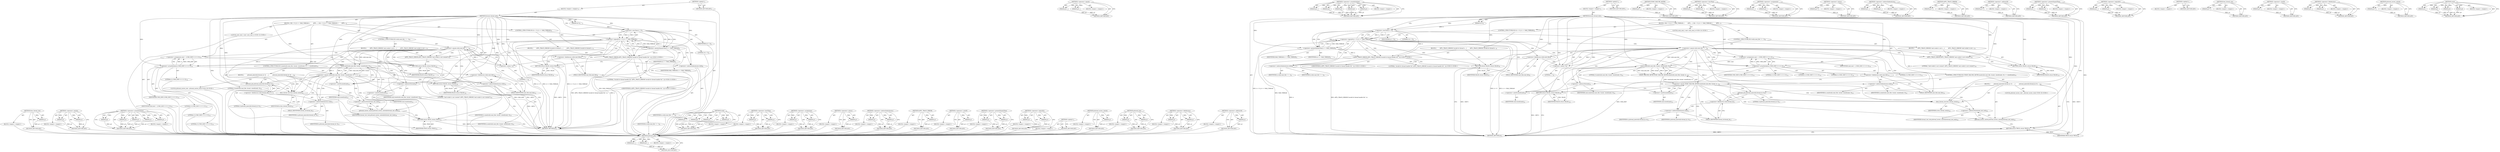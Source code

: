 digraph "send" {
vulnerable_177 [label=<(METHOD,free_thread_slot)>];
vulnerable_178 [label=<(PARAM,p1)>];
vulnerable_179 [label=<(BLOCK,&lt;empty&gt;,&lt;empty&gt;)>];
vulnerable_180 [label=<(METHOD_RETURN,ANY)>];
vulnerable_125 [label=<(METHOD,&lt;operator&gt;.equals)>];
vulnerable_126 [label=<(PARAM,p1)>];
vulnerable_127 [label=<(PARAM,p2)>];
vulnerable_128 [label=<(BLOCK,&lt;empty&gt;,&lt;empty&gt;)>];
vulnerable_129 [label=<(METHOD_RETURN,ANY)>];
vulnerable_149 [label=<(METHOD,&lt;operator&gt;.arrayInitializer)>];
vulnerable_150 [label=<(PARAM,p1)>];
vulnerable_151 [label=<(PARAM,p2)>];
vulnerable_152 [label=<(PARAM,p3)>];
vulnerable_153 [label=<(PARAM,p4)>];
vulnerable_154 [label=<(PARAM,p5)>];
vulnerable_155 [label=<(BLOCK,&lt;empty&gt;,&lt;empty&gt;)>];
vulnerable_156 [label=<(METHOD_RETURN,ANY)>];
vulnerable_6 [label=<(METHOD,&lt;global&gt;)<SUB>1</SUB>>];
vulnerable_7 [label=<(BLOCK,&lt;empty&gt;,&lt;empty&gt;)<SUB>1</SUB>>];
vulnerable_8 [label=<(METHOD,btsock_thread_exit)<SUB>1</SUB>>];
vulnerable_9 [label=<(PARAM,int h)<SUB>1</SUB>>];
vulnerable_10 [label=<(BLOCK,{
 if(h &lt; 0 || h &gt;= MAX_THREAD)
 {
        APPL...,{
 if(h &lt; 0 || h &gt;= MAX_THREAD)
 {
        APPL...)<SUB>2</SUB>>];
vulnerable_11 [label=<(CONTROL_STRUCTURE,IF,if (h &lt; 0 || h &gt;= MAX_THREAD))<SUB>3</SUB>>];
vulnerable_12 [label=<(&lt;operator&gt;.logicalOr,h &lt; 0 || h &gt;= MAX_THREAD)<SUB>3</SUB>>];
vulnerable_13 [label=<(&lt;operator&gt;.lessThan,h &lt; 0)<SUB>3</SUB>>];
vulnerable_14 [label=<(IDENTIFIER,h,h &lt; 0)<SUB>3</SUB>>];
vulnerable_15 [label=<(LITERAL,0,h &lt; 0)<SUB>3</SUB>>];
vulnerable_16 [label=<(&lt;operator&gt;.greaterEqualsThan,h &gt;= MAX_THREAD)<SUB>3</SUB>>];
vulnerable_17 [label=<(IDENTIFIER,h,h &gt;= MAX_THREAD)<SUB>3</SUB>>];
vulnerable_18 [label=<(IDENTIFIER,MAX_THREAD,h &gt;= MAX_THREAD)<SUB>3</SUB>>];
vulnerable_19 [label=<(BLOCK,{
        APPL_TRACE_ERROR(&quot;invalid bt thread h...,{
        APPL_TRACE_ERROR(&quot;invalid bt thread h...)<SUB>4</SUB>>];
vulnerable_20 [label="<(APPL_TRACE_ERROR,APPL_TRACE_ERROR(&quot;invalid bt thread handle:%d&quot;, h))<SUB>5</SUB>>"];
vulnerable_21 [label="<(LITERAL,&quot;invalid bt thread handle:%d&quot;,APPL_TRACE_ERROR(&quot;invalid bt thread handle:%d&quot;, h))<SUB>5</SUB>>"];
vulnerable_22 [label="<(IDENTIFIER,h,APPL_TRACE_ERROR(&quot;invalid bt thread handle:%d&quot;, h))<SUB>5</SUB>>"];
vulnerable_23 [label=<(RETURN,return FALSE;,return FALSE;)<SUB>6</SUB>>];
vulnerable_24 [label=<(IDENTIFIER,FALSE,return FALSE;)<SUB>6</SUB>>];
vulnerable_25 [label=<(CONTROL_STRUCTURE,IF,if (ts[h].cmd_fdw == -1))<SUB>8</SUB>>];
vulnerable_26 [label=<(&lt;operator&gt;.equals,ts[h].cmd_fdw == -1)<SUB>8</SUB>>];
vulnerable_27 [label=<(&lt;operator&gt;.fieldAccess,ts[h].cmd_fdw)<SUB>8</SUB>>];
vulnerable_28 [label=<(&lt;operator&gt;.indirectIndexAccess,ts[h])<SUB>8</SUB>>];
vulnerable_29 [label=<(IDENTIFIER,ts,ts[h].cmd_fdw == -1)<SUB>8</SUB>>];
vulnerable_30 [label=<(IDENTIFIER,h,ts[h].cmd_fdw == -1)<SUB>8</SUB>>];
vulnerable_31 [label=<(FIELD_IDENTIFIER,cmd_fdw,cmd_fdw)<SUB>8</SUB>>];
vulnerable_32 [label=<(&lt;operator&gt;.minus,-1)<SUB>8</SUB>>];
vulnerable_33 [label=<(LITERAL,1,-1)<SUB>8</SUB>>];
vulnerable_34 [label=<(BLOCK,{
        APPL_TRACE_ERROR(&quot;cmd socket is not c...,{
        APPL_TRACE_ERROR(&quot;cmd socket is not c...)<SUB>9</SUB>>];
vulnerable_35 [label=<(APPL_TRACE_ERROR,APPL_TRACE_ERROR(&quot;cmd socket is not created&quot;))<SUB>10</SUB>>];
vulnerable_36 [label=<(LITERAL,&quot;cmd socket is not created&quot;,APPL_TRACE_ERROR(&quot;cmd socket is not created&quot;))<SUB>10</SUB>>];
vulnerable_37 [label=<(RETURN,return FALSE;,return FALSE;)<SUB>12</SUB>>];
vulnerable_38 [label=<(IDENTIFIER,FALSE,return FALSE;)<SUB>12</SUB>>];
vulnerable_39 [label="<(LOCAL,sock_cmd_t cmd: sock_cmd_t)<SUB>14</SUB>>"];
vulnerable_40 [label=<(&lt;operator&gt;.assignment,cmd = {CMD_EXIT, 0, 0, 0, 0})<SUB>14</SUB>>];
vulnerable_41 [label=<(IDENTIFIER,cmd,cmd = {CMD_EXIT, 0, 0, 0, 0})<SUB>14</SUB>>];
vulnerable_42 [label=<(&lt;operator&gt;.arrayInitializer,{CMD_EXIT, 0, 0, 0, 0})<SUB>14</SUB>>];
vulnerable_43 [label=<(IDENTIFIER,CMD_EXIT,{CMD_EXIT, 0, 0, 0, 0})<SUB>14</SUB>>];
vulnerable_44 [label=<(LITERAL,0,{CMD_EXIT, 0, 0, 0, 0})<SUB>14</SUB>>];
vulnerable_45 [label=<(LITERAL,0,{CMD_EXIT, 0, 0, 0, 0})<SUB>14</SUB>>];
vulnerable_46 [label=<(LITERAL,0,{CMD_EXIT, 0, 0, 0, 0})<SUB>14</SUB>>];
vulnerable_47 [label=<(LITERAL,0,{CMD_EXIT, 0, 0, 0, 0})<SUB>14</SUB>>];
vulnerable_48 [label=<(CONTROL_STRUCTURE,IF,if (send(ts[h].cmd_fdw, &amp;cmd, sizeof(cmd), 0) == sizeof(cmd)))<SUB>15</SUB>>];
vulnerable_49 [label=<(&lt;operator&gt;.equals,send(ts[h].cmd_fdw, &amp;cmd, sizeof(cmd), 0) == si...)<SUB>15</SUB>>];
vulnerable_50 [label=<(send,send(ts[h].cmd_fdw, &amp;cmd, sizeof(cmd), 0))<SUB>15</SUB>>];
vulnerable_51 [label=<(&lt;operator&gt;.fieldAccess,ts[h].cmd_fdw)<SUB>15</SUB>>];
vulnerable_52 [label=<(&lt;operator&gt;.indirectIndexAccess,ts[h])<SUB>15</SUB>>];
vulnerable_53 [label=<(IDENTIFIER,ts,send(ts[h].cmd_fdw, &amp;cmd, sizeof(cmd), 0))<SUB>15</SUB>>];
vulnerable_54 [label=<(IDENTIFIER,h,send(ts[h].cmd_fdw, &amp;cmd, sizeof(cmd), 0))<SUB>15</SUB>>];
vulnerable_55 [label=<(FIELD_IDENTIFIER,cmd_fdw,cmd_fdw)<SUB>15</SUB>>];
vulnerable_56 [label=<(&lt;operator&gt;.addressOf,&amp;cmd)<SUB>15</SUB>>];
vulnerable_57 [label=<(IDENTIFIER,cmd,send(ts[h].cmd_fdw, &amp;cmd, sizeof(cmd), 0))<SUB>15</SUB>>];
vulnerable_58 [label=<(&lt;operator&gt;.sizeOf,sizeof(cmd))<SUB>15</SUB>>];
vulnerable_59 [label=<(IDENTIFIER,cmd,sizeof(cmd))<SUB>15</SUB>>];
vulnerable_60 [label=<(LITERAL,0,send(ts[h].cmd_fdw, &amp;cmd, sizeof(cmd), 0))<SUB>15</SUB>>];
vulnerable_61 [label=<(&lt;operator&gt;.sizeOf,sizeof(cmd))<SUB>15</SUB>>];
vulnerable_62 [label=<(IDENTIFIER,cmd,sizeof(cmd))<SUB>15</SUB>>];
vulnerable_63 [label=<(BLOCK,{
         pthread_join(ts[h].thread_id, 0);
  ...,{
         pthread_join(ts[h].thread_id, 0);
  ...)<SUB>16</SUB>>];
vulnerable_64 [label=<(pthread_join,pthread_join(ts[h].thread_id, 0))<SUB>17</SUB>>];
vulnerable_65 [label=<(&lt;operator&gt;.fieldAccess,ts[h].thread_id)<SUB>17</SUB>>];
vulnerable_66 [label=<(&lt;operator&gt;.indirectIndexAccess,ts[h])<SUB>17</SUB>>];
vulnerable_67 [label=<(IDENTIFIER,ts,pthread_join(ts[h].thread_id, 0))<SUB>17</SUB>>];
vulnerable_68 [label=<(IDENTIFIER,h,pthread_join(ts[h].thread_id, 0))<SUB>17</SUB>>];
vulnerable_69 [label=<(FIELD_IDENTIFIER,thread_id,thread_id)<SUB>17</SUB>>];
vulnerable_70 [label=<(LITERAL,0,pthread_join(ts[h].thread_id, 0))<SUB>17</SUB>>];
vulnerable_71 [label="<(LOCAL,pthread_mutex_lock : pthread_mutex_lock)<SUB>18</SUB>>"];
vulnerable_72 [label=<(free_thread_slot,free_thread_slot(h))<SUB>19</SUB>>];
vulnerable_73 [label=<(IDENTIFIER,h,free_thread_slot(h))<SUB>19</SUB>>];
vulnerable_74 [label=<(pthread_mutex_unlock,pthread_mutex_unlock(&amp;thread_slot_lock))<SUB>20</SUB>>];
vulnerable_75 [label=<(&lt;operator&gt;.addressOf,&amp;thread_slot_lock)<SUB>20</SUB>>];
vulnerable_76 [label=<(IDENTIFIER,thread_slot_lock,pthread_mutex_unlock(&amp;thread_slot_lock))<SUB>20</SUB>>];
vulnerable_77 [label=<(RETURN,return TRUE;,return TRUE;)<SUB>21</SUB>>];
vulnerable_78 [label=<(IDENTIFIER,TRUE,return TRUE;)<SUB>21</SUB>>];
vulnerable_79 [label=<(RETURN,return FALSE;,return FALSE;)<SUB>23</SUB>>];
vulnerable_80 [label=<(IDENTIFIER,FALSE,return FALSE;)<SUB>23</SUB>>];
vulnerable_81 [label=<(METHOD_RETURN,int)<SUB>1</SUB>>];
vulnerable_83 [label=<(METHOD_RETURN,ANY)<SUB>1</SUB>>];
vulnerable_157 [label=<(METHOD,send)>];
vulnerable_158 [label=<(PARAM,p1)>];
vulnerable_159 [label=<(PARAM,p2)>];
vulnerable_160 [label=<(PARAM,p3)>];
vulnerable_161 [label=<(PARAM,p4)>];
vulnerable_162 [label=<(BLOCK,&lt;empty&gt;,&lt;empty&gt;)>];
vulnerable_163 [label=<(METHOD_RETURN,ANY)>];
vulnerable_111 [label=<(METHOD,&lt;operator&gt;.lessThan)>];
vulnerable_112 [label=<(PARAM,p1)>];
vulnerable_113 [label=<(PARAM,p2)>];
vulnerable_114 [label=<(BLOCK,&lt;empty&gt;,&lt;empty&gt;)>];
vulnerable_115 [label=<(METHOD_RETURN,ANY)>];
vulnerable_144 [label=<(METHOD,&lt;operator&gt;.assignment)>];
vulnerable_145 [label=<(PARAM,p1)>];
vulnerable_146 [label=<(PARAM,p2)>];
vulnerable_147 [label=<(BLOCK,&lt;empty&gt;,&lt;empty&gt;)>];
vulnerable_148 [label=<(METHOD_RETURN,ANY)>];
vulnerable_140 [label=<(METHOD,&lt;operator&gt;.minus)>];
vulnerable_141 [label=<(PARAM,p1)>];
vulnerable_142 [label=<(BLOCK,&lt;empty&gt;,&lt;empty&gt;)>];
vulnerable_143 [label=<(METHOD_RETURN,ANY)>];
vulnerable_135 [label=<(METHOD,&lt;operator&gt;.indirectIndexAccess)>];
vulnerable_136 [label=<(PARAM,p1)>];
vulnerable_137 [label=<(PARAM,p2)>];
vulnerable_138 [label=<(BLOCK,&lt;empty&gt;,&lt;empty&gt;)>];
vulnerable_139 [label=<(METHOD_RETURN,ANY)>];
vulnerable_121 [label=<(METHOD,APPL_TRACE_ERROR)>];
vulnerable_122 [label=<(PARAM,p1)>];
vulnerable_123 [label=<(BLOCK,&lt;empty&gt;,&lt;empty&gt;)>];
vulnerable_124 [label=<(METHOD_RETURN,ANY)>];
vulnerable_168 [label=<(METHOD,&lt;operator&gt;.sizeOf)>];
vulnerable_169 [label=<(PARAM,p1)>];
vulnerable_170 [label=<(BLOCK,&lt;empty&gt;,&lt;empty&gt;)>];
vulnerable_171 [label=<(METHOD_RETURN,ANY)>];
vulnerable_116 [label=<(METHOD,&lt;operator&gt;.greaterEqualsThan)>];
vulnerable_117 [label=<(PARAM,p1)>];
vulnerable_118 [label=<(PARAM,p2)>];
vulnerable_119 [label=<(BLOCK,&lt;empty&gt;,&lt;empty&gt;)>];
vulnerable_120 [label=<(METHOD_RETURN,ANY)>];
vulnerable_106 [label=<(METHOD,&lt;operator&gt;.logicalOr)>];
vulnerable_107 [label=<(PARAM,p1)>];
vulnerable_108 [label=<(PARAM,p2)>];
vulnerable_109 [label=<(BLOCK,&lt;empty&gt;,&lt;empty&gt;)>];
vulnerable_110 [label=<(METHOD_RETURN,ANY)>];
vulnerable_100 [label=<(METHOD,&lt;global&gt;)<SUB>1</SUB>>];
vulnerable_101 [label=<(BLOCK,&lt;empty&gt;,&lt;empty&gt;)>];
vulnerable_102 [label=<(METHOD_RETURN,ANY)>];
vulnerable_181 [label=<(METHOD,pthread_mutex_unlock)>];
vulnerable_182 [label=<(PARAM,p1)>];
vulnerable_183 [label=<(BLOCK,&lt;empty&gt;,&lt;empty&gt;)>];
vulnerable_184 [label=<(METHOD_RETURN,ANY)>];
vulnerable_172 [label=<(METHOD,pthread_join)>];
vulnerable_173 [label=<(PARAM,p1)>];
vulnerable_174 [label=<(PARAM,p2)>];
vulnerable_175 [label=<(BLOCK,&lt;empty&gt;,&lt;empty&gt;)>];
vulnerable_176 [label=<(METHOD_RETURN,ANY)>];
vulnerable_130 [label=<(METHOD,&lt;operator&gt;.fieldAccess)>];
vulnerable_131 [label=<(PARAM,p1)>];
vulnerable_132 [label=<(PARAM,p2)>];
vulnerable_133 [label=<(BLOCK,&lt;empty&gt;,&lt;empty&gt;)>];
vulnerable_134 [label=<(METHOD_RETURN,ANY)>];
vulnerable_164 [label=<(METHOD,&lt;operator&gt;.addressOf)>];
vulnerable_165 [label=<(PARAM,p1)>];
vulnerable_166 [label=<(BLOCK,&lt;empty&gt;,&lt;empty&gt;)>];
vulnerable_167 [label=<(METHOD_RETURN,ANY)>];
fixed_177 [label=<(METHOD,pthread_join)>];
fixed_178 [label=<(PARAM,p1)>];
fixed_179 [label=<(PARAM,p2)>];
fixed_180 [label=<(BLOCK,&lt;empty&gt;,&lt;empty&gt;)>];
fixed_181 [label=<(METHOD_RETURN,ANY)>];
fixed_126 [label=<(METHOD,&lt;operator&gt;.equals)>];
fixed_127 [label=<(PARAM,p1)>];
fixed_128 [label=<(PARAM,p2)>];
fixed_129 [label=<(BLOCK,&lt;empty&gt;,&lt;empty&gt;)>];
fixed_130 [label=<(METHOD_RETURN,ANY)>];
fixed_150 [label=<(METHOD,&lt;operator&gt;.arrayInitializer)>];
fixed_151 [label=<(PARAM,p1)>];
fixed_152 [label=<(PARAM,p2)>];
fixed_153 [label=<(PARAM,p3)>];
fixed_154 [label=<(PARAM,p4)>];
fixed_155 [label=<(PARAM,p5)>];
fixed_156 [label=<(BLOCK,&lt;empty&gt;,&lt;empty&gt;)>];
fixed_157 [label=<(METHOD_RETURN,ANY)>];
fixed_6 [label=<(METHOD,&lt;global&gt;)<SUB>1</SUB>>];
fixed_7 [label=<(BLOCK,&lt;empty&gt;,&lt;empty&gt;)<SUB>1</SUB>>];
fixed_8 [label=<(METHOD,btsock_thread_exit)<SUB>1</SUB>>];
fixed_9 [label=<(PARAM,int h)<SUB>1</SUB>>];
fixed_10 [label=<(BLOCK,{
 if(h &lt; 0 || h &gt;= MAX_THREAD)
 {
        APPL...,{
 if(h &lt; 0 || h &gt;= MAX_THREAD)
 {
        APPL...)<SUB>2</SUB>>];
fixed_11 [label=<(CONTROL_STRUCTURE,IF,if (h &lt; 0 || h &gt;= MAX_THREAD))<SUB>3</SUB>>];
fixed_12 [label=<(&lt;operator&gt;.logicalOr,h &lt; 0 || h &gt;= MAX_THREAD)<SUB>3</SUB>>];
fixed_13 [label=<(&lt;operator&gt;.lessThan,h &lt; 0)<SUB>3</SUB>>];
fixed_14 [label=<(IDENTIFIER,h,h &lt; 0)<SUB>3</SUB>>];
fixed_15 [label=<(LITERAL,0,h &lt; 0)<SUB>3</SUB>>];
fixed_16 [label=<(&lt;operator&gt;.greaterEqualsThan,h &gt;= MAX_THREAD)<SUB>3</SUB>>];
fixed_17 [label=<(IDENTIFIER,h,h &gt;= MAX_THREAD)<SUB>3</SUB>>];
fixed_18 [label=<(IDENTIFIER,MAX_THREAD,h &gt;= MAX_THREAD)<SUB>3</SUB>>];
fixed_19 [label=<(BLOCK,{
        APPL_TRACE_ERROR(&quot;invalid bt thread h...,{
        APPL_TRACE_ERROR(&quot;invalid bt thread h...)<SUB>4</SUB>>];
fixed_20 [label="<(APPL_TRACE_ERROR,APPL_TRACE_ERROR(&quot;invalid bt thread handle:%d&quot;, h))<SUB>5</SUB>>"];
fixed_21 [label="<(LITERAL,&quot;invalid bt thread handle:%d&quot;,APPL_TRACE_ERROR(&quot;invalid bt thread handle:%d&quot;, h))<SUB>5</SUB>>"];
fixed_22 [label="<(IDENTIFIER,h,APPL_TRACE_ERROR(&quot;invalid bt thread handle:%d&quot;, h))<SUB>5</SUB>>"];
fixed_23 [label=<(RETURN,return FALSE;,return FALSE;)<SUB>6</SUB>>];
fixed_24 [label=<(IDENTIFIER,FALSE,return FALSE;)<SUB>6</SUB>>];
fixed_25 [label=<(CONTROL_STRUCTURE,IF,if (ts[h].cmd_fdw == -1))<SUB>8</SUB>>];
fixed_26 [label=<(&lt;operator&gt;.equals,ts[h].cmd_fdw == -1)<SUB>8</SUB>>];
fixed_27 [label=<(&lt;operator&gt;.fieldAccess,ts[h].cmd_fdw)<SUB>8</SUB>>];
fixed_28 [label=<(&lt;operator&gt;.indirectIndexAccess,ts[h])<SUB>8</SUB>>];
fixed_29 [label=<(IDENTIFIER,ts,ts[h].cmd_fdw == -1)<SUB>8</SUB>>];
fixed_30 [label=<(IDENTIFIER,h,ts[h].cmd_fdw == -1)<SUB>8</SUB>>];
fixed_31 [label=<(FIELD_IDENTIFIER,cmd_fdw,cmd_fdw)<SUB>8</SUB>>];
fixed_32 [label=<(&lt;operator&gt;.minus,-1)<SUB>8</SUB>>];
fixed_33 [label=<(LITERAL,1,-1)<SUB>8</SUB>>];
fixed_34 [label=<(BLOCK,{
        APPL_TRACE_ERROR(&quot;cmd socket is not c...,{
        APPL_TRACE_ERROR(&quot;cmd socket is not c...)<SUB>9</SUB>>];
fixed_35 [label=<(APPL_TRACE_ERROR,APPL_TRACE_ERROR(&quot;cmd socket is not created&quot;))<SUB>10</SUB>>];
fixed_36 [label=<(LITERAL,&quot;cmd socket is not created&quot;,APPL_TRACE_ERROR(&quot;cmd socket is not created&quot;))<SUB>10</SUB>>];
fixed_37 [label=<(RETURN,return FALSE;,return FALSE;)<SUB>12</SUB>>];
fixed_38 [label=<(IDENTIFIER,FALSE,return FALSE;)<SUB>12</SUB>>];
fixed_39 [label="<(LOCAL,sock_cmd_t cmd: sock_cmd_t)<SUB>14</SUB>>"];
fixed_40 [label=<(&lt;operator&gt;.assignment,cmd = {CMD_EXIT, 0, 0, 0, 0})<SUB>14</SUB>>];
fixed_41 [label=<(IDENTIFIER,cmd,cmd = {CMD_EXIT, 0, 0, 0, 0})<SUB>14</SUB>>];
fixed_42 [label=<(&lt;operator&gt;.arrayInitializer,{CMD_EXIT, 0, 0, 0, 0})<SUB>14</SUB>>];
fixed_43 [label=<(IDENTIFIER,CMD_EXIT,{CMD_EXIT, 0, 0, 0, 0})<SUB>14</SUB>>];
fixed_44 [label=<(LITERAL,0,{CMD_EXIT, 0, 0, 0, 0})<SUB>14</SUB>>];
fixed_45 [label=<(LITERAL,0,{CMD_EXIT, 0, 0, 0, 0})<SUB>14</SUB>>];
fixed_46 [label=<(LITERAL,0,{CMD_EXIT, 0, 0, 0, 0})<SUB>14</SUB>>];
fixed_47 [label=<(LITERAL,0,{CMD_EXIT, 0, 0, 0, 0})<SUB>14</SUB>>];
fixed_48 [label=<(CONTROL_STRUCTURE,IF,if (TEMP_FAILURE_RETRY(send(ts[h].cmd_fdw, &amp;cmd, sizeof(cmd), 0)) == sizeof(cmd)))<SUB>15</SUB>>];
fixed_49 [label=<(&lt;operator&gt;.equals,TEMP_FAILURE_RETRY(send(ts[h].cmd_fdw, &amp;cmd, si...)<SUB>15</SUB>>];
fixed_50 [label=<(TEMP_FAILURE_RETRY,TEMP_FAILURE_RETRY(send(ts[h].cmd_fdw, &amp;cmd, si...)<SUB>15</SUB>>];
fixed_51 [label=<(send,send(ts[h].cmd_fdw, &amp;cmd, sizeof(cmd), 0))<SUB>15</SUB>>];
fixed_52 [label=<(&lt;operator&gt;.fieldAccess,ts[h].cmd_fdw)<SUB>15</SUB>>];
fixed_53 [label=<(&lt;operator&gt;.indirectIndexAccess,ts[h])<SUB>15</SUB>>];
fixed_54 [label=<(IDENTIFIER,ts,send(ts[h].cmd_fdw, &amp;cmd, sizeof(cmd), 0))<SUB>15</SUB>>];
fixed_55 [label=<(IDENTIFIER,h,send(ts[h].cmd_fdw, &amp;cmd, sizeof(cmd), 0))<SUB>15</SUB>>];
fixed_56 [label=<(FIELD_IDENTIFIER,cmd_fdw,cmd_fdw)<SUB>15</SUB>>];
fixed_57 [label=<(&lt;operator&gt;.addressOf,&amp;cmd)<SUB>15</SUB>>];
fixed_58 [label=<(IDENTIFIER,cmd,send(ts[h].cmd_fdw, &amp;cmd, sizeof(cmd), 0))<SUB>15</SUB>>];
fixed_59 [label=<(&lt;operator&gt;.sizeOf,sizeof(cmd))<SUB>15</SUB>>];
fixed_60 [label=<(IDENTIFIER,cmd,sizeof(cmd))<SUB>15</SUB>>];
fixed_61 [label=<(LITERAL,0,send(ts[h].cmd_fdw, &amp;cmd, sizeof(cmd), 0))<SUB>15</SUB>>];
fixed_62 [label=<(&lt;operator&gt;.sizeOf,sizeof(cmd))<SUB>15</SUB>>];
fixed_63 [label=<(IDENTIFIER,cmd,sizeof(cmd))<SUB>15</SUB>>];
fixed_64 [label=<(BLOCK,{
         pthread_join(ts[h].thread_id, 0);
  ...,{
         pthread_join(ts[h].thread_id, 0);
  ...)<SUB>16</SUB>>];
fixed_65 [label=<(pthread_join,pthread_join(ts[h].thread_id, 0))<SUB>17</SUB>>];
fixed_66 [label=<(&lt;operator&gt;.fieldAccess,ts[h].thread_id)<SUB>17</SUB>>];
fixed_67 [label=<(&lt;operator&gt;.indirectIndexAccess,ts[h])<SUB>17</SUB>>];
fixed_68 [label=<(IDENTIFIER,ts,pthread_join(ts[h].thread_id, 0))<SUB>17</SUB>>];
fixed_69 [label=<(IDENTIFIER,h,pthread_join(ts[h].thread_id, 0))<SUB>17</SUB>>];
fixed_70 [label=<(FIELD_IDENTIFIER,thread_id,thread_id)<SUB>17</SUB>>];
fixed_71 [label=<(LITERAL,0,pthread_join(ts[h].thread_id, 0))<SUB>17</SUB>>];
fixed_72 [label="<(LOCAL,pthread_mutex_lock : pthread_mutex_lock)<SUB>18</SUB>>"];
fixed_73 [label=<(free_thread_slot,free_thread_slot(h))<SUB>19</SUB>>];
fixed_74 [label=<(IDENTIFIER,h,free_thread_slot(h))<SUB>19</SUB>>];
fixed_75 [label=<(pthread_mutex_unlock,pthread_mutex_unlock(&amp;thread_slot_lock))<SUB>20</SUB>>];
fixed_76 [label=<(&lt;operator&gt;.addressOf,&amp;thread_slot_lock)<SUB>20</SUB>>];
fixed_77 [label=<(IDENTIFIER,thread_slot_lock,pthread_mutex_unlock(&amp;thread_slot_lock))<SUB>20</SUB>>];
fixed_78 [label=<(RETURN,return TRUE;,return TRUE;)<SUB>21</SUB>>];
fixed_79 [label=<(IDENTIFIER,TRUE,return TRUE;)<SUB>21</SUB>>];
fixed_80 [label=<(RETURN,return FALSE;,return FALSE;)<SUB>23</SUB>>];
fixed_81 [label=<(IDENTIFIER,FALSE,return FALSE;)<SUB>23</SUB>>];
fixed_82 [label=<(METHOD_RETURN,int)<SUB>1</SUB>>];
fixed_84 [label=<(METHOD_RETURN,ANY)<SUB>1</SUB>>];
fixed_158 [label=<(METHOD,TEMP_FAILURE_RETRY)>];
fixed_159 [label=<(PARAM,p1)>];
fixed_160 [label=<(BLOCK,&lt;empty&gt;,&lt;empty&gt;)>];
fixed_161 [label=<(METHOD_RETURN,ANY)>];
fixed_112 [label=<(METHOD,&lt;operator&gt;.lessThan)>];
fixed_113 [label=<(PARAM,p1)>];
fixed_114 [label=<(PARAM,p2)>];
fixed_115 [label=<(BLOCK,&lt;empty&gt;,&lt;empty&gt;)>];
fixed_116 [label=<(METHOD_RETURN,ANY)>];
fixed_145 [label=<(METHOD,&lt;operator&gt;.assignment)>];
fixed_146 [label=<(PARAM,p1)>];
fixed_147 [label=<(PARAM,p2)>];
fixed_148 [label=<(BLOCK,&lt;empty&gt;,&lt;empty&gt;)>];
fixed_149 [label=<(METHOD_RETURN,ANY)>];
fixed_141 [label=<(METHOD,&lt;operator&gt;.minus)>];
fixed_142 [label=<(PARAM,p1)>];
fixed_143 [label=<(BLOCK,&lt;empty&gt;,&lt;empty&gt;)>];
fixed_144 [label=<(METHOD_RETURN,ANY)>];
fixed_136 [label=<(METHOD,&lt;operator&gt;.indirectIndexAccess)>];
fixed_137 [label=<(PARAM,p1)>];
fixed_138 [label=<(PARAM,p2)>];
fixed_139 [label=<(BLOCK,&lt;empty&gt;,&lt;empty&gt;)>];
fixed_140 [label=<(METHOD_RETURN,ANY)>];
fixed_122 [label=<(METHOD,APPL_TRACE_ERROR)>];
fixed_123 [label=<(PARAM,p1)>];
fixed_124 [label=<(BLOCK,&lt;empty&gt;,&lt;empty&gt;)>];
fixed_125 [label=<(METHOD_RETURN,ANY)>];
fixed_169 [label=<(METHOD,&lt;operator&gt;.addressOf)>];
fixed_170 [label=<(PARAM,p1)>];
fixed_171 [label=<(BLOCK,&lt;empty&gt;,&lt;empty&gt;)>];
fixed_172 [label=<(METHOD_RETURN,ANY)>];
fixed_117 [label=<(METHOD,&lt;operator&gt;.greaterEqualsThan)>];
fixed_118 [label=<(PARAM,p1)>];
fixed_119 [label=<(PARAM,p2)>];
fixed_120 [label=<(BLOCK,&lt;empty&gt;,&lt;empty&gt;)>];
fixed_121 [label=<(METHOD_RETURN,ANY)>];
fixed_107 [label=<(METHOD,&lt;operator&gt;.logicalOr)>];
fixed_108 [label=<(PARAM,p1)>];
fixed_109 [label=<(PARAM,p2)>];
fixed_110 [label=<(BLOCK,&lt;empty&gt;,&lt;empty&gt;)>];
fixed_111 [label=<(METHOD_RETURN,ANY)>];
fixed_101 [label=<(METHOD,&lt;global&gt;)<SUB>1</SUB>>];
fixed_102 [label=<(BLOCK,&lt;empty&gt;,&lt;empty&gt;)>];
fixed_103 [label=<(METHOD_RETURN,ANY)>];
fixed_182 [label=<(METHOD,free_thread_slot)>];
fixed_183 [label=<(PARAM,p1)>];
fixed_184 [label=<(BLOCK,&lt;empty&gt;,&lt;empty&gt;)>];
fixed_185 [label=<(METHOD_RETURN,ANY)>];
fixed_173 [label=<(METHOD,&lt;operator&gt;.sizeOf)>];
fixed_174 [label=<(PARAM,p1)>];
fixed_175 [label=<(BLOCK,&lt;empty&gt;,&lt;empty&gt;)>];
fixed_176 [label=<(METHOD_RETURN,ANY)>];
fixed_131 [label=<(METHOD,&lt;operator&gt;.fieldAccess)>];
fixed_132 [label=<(PARAM,p1)>];
fixed_133 [label=<(PARAM,p2)>];
fixed_134 [label=<(BLOCK,&lt;empty&gt;,&lt;empty&gt;)>];
fixed_135 [label=<(METHOD_RETURN,ANY)>];
fixed_186 [label=<(METHOD,pthread_mutex_unlock)>];
fixed_187 [label=<(PARAM,p1)>];
fixed_188 [label=<(BLOCK,&lt;empty&gt;,&lt;empty&gt;)>];
fixed_189 [label=<(METHOD_RETURN,ANY)>];
fixed_162 [label=<(METHOD,send)>];
fixed_163 [label=<(PARAM,p1)>];
fixed_164 [label=<(PARAM,p2)>];
fixed_165 [label=<(PARAM,p3)>];
fixed_166 [label=<(PARAM,p4)>];
fixed_167 [label=<(BLOCK,&lt;empty&gt;,&lt;empty&gt;)>];
fixed_168 [label=<(METHOD_RETURN,ANY)>];
vulnerable_177 -> vulnerable_178  [key=0, label="AST: "];
vulnerable_177 -> vulnerable_178  [key=1, label="DDG: "];
vulnerable_177 -> vulnerable_179  [key=0, label="AST: "];
vulnerable_177 -> vulnerable_180  [key=0, label="AST: "];
vulnerable_177 -> vulnerable_180  [key=1, label="CFG: "];
vulnerable_178 -> vulnerable_180  [key=0, label="DDG: p1"];
vulnerable_179 -> fixed_177  [key=0];
vulnerable_180 -> fixed_177  [key=0];
vulnerable_125 -> vulnerable_126  [key=0, label="AST: "];
vulnerable_125 -> vulnerable_126  [key=1, label="DDG: "];
vulnerable_125 -> vulnerable_128  [key=0, label="AST: "];
vulnerable_125 -> vulnerable_127  [key=0, label="AST: "];
vulnerable_125 -> vulnerable_127  [key=1, label="DDG: "];
vulnerable_125 -> vulnerable_129  [key=0, label="AST: "];
vulnerable_125 -> vulnerable_129  [key=1, label="CFG: "];
vulnerable_126 -> vulnerable_129  [key=0, label="DDG: p1"];
vulnerable_127 -> vulnerable_129  [key=0, label="DDG: p2"];
vulnerable_128 -> fixed_177  [key=0];
vulnerable_129 -> fixed_177  [key=0];
vulnerable_149 -> vulnerable_150  [key=0, label="AST: "];
vulnerable_149 -> vulnerable_150  [key=1, label="DDG: "];
vulnerable_149 -> vulnerable_155  [key=0, label="AST: "];
vulnerable_149 -> vulnerable_151  [key=0, label="AST: "];
vulnerable_149 -> vulnerable_151  [key=1, label="DDG: "];
vulnerable_149 -> vulnerable_156  [key=0, label="AST: "];
vulnerable_149 -> vulnerable_156  [key=1, label="CFG: "];
vulnerable_149 -> vulnerable_152  [key=0, label="AST: "];
vulnerable_149 -> vulnerable_152  [key=1, label="DDG: "];
vulnerable_149 -> vulnerable_153  [key=0, label="AST: "];
vulnerable_149 -> vulnerable_153  [key=1, label="DDG: "];
vulnerable_149 -> vulnerable_154  [key=0, label="AST: "];
vulnerable_149 -> vulnerable_154  [key=1, label="DDG: "];
vulnerable_150 -> vulnerable_156  [key=0, label="DDG: p1"];
vulnerable_151 -> vulnerable_156  [key=0, label="DDG: p2"];
vulnerable_152 -> vulnerable_156  [key=0, label="DDG: p3"];
vulnerable_153 -> vulnerable_156  [key=0, label="DDG: p4"];
vulnerable_154 -> vulnerable_156  [key=0, label="DDG: p5"];
vulnerable_155 -> fixed_177  [key=0];
vulnerable_156 -> fixed_177  [key=0];
vulnerable_6 -> vulnerable_7  [key=0, label="AST: "];
vulnerable_6 -> vulnerable_83  [key=0, label="AST: "];
vulnerable_6 -> vulnerable_83  [key=1, label="CFG: "];
vulnerable_7 -> vulnerable_8  [key=0, label="AST: "];
vulnerable_8 -> vulnerable_9  [key=0, label="AST: "];
vulnerable_8 -> vulnerable_9  [key=1, label="DDG: "];
vulnerable_8 -> vulnerable_10  [key=0, label="AST: "];
vulnerable_8 -> vulnerable_81  [key=0, label="AST: "];
vulnerable_8 -> vulnerable_13  [key=0, label="CFG: "];
vulnerable_8 -> vulnerable_13  [key=1, label="DDG: "];
vulnerable_8 -> vulnerable_79  [key=0, label="DDG: "];
vulnerable_8 -> vulnerable_80  [key=0, label="DDG: "];
vulnerable_8 -> vulnerable_23  [key=0, label="DDG: "];
vulnerable_8 -> vulnerable_37  [key=0, label="DDG: "];
vulnerable_8 -> vulnerable_42  [key=0, label="DDG: "];
vulnerable_8 -> vulnerable_77  [key=0, label="DDG: "];
vulnerable_8 -> vulnerable_16  [key=0, label="DDG: "];
vulnerable_8 -> vulnerable_20  [key=0, label="DDG: "];
vulnerable_8 -> vulnerable_24  [key=0, label="DDG: "];
vulnerable_8 -> vulnerable_32  [key=0, label="DDG: "];
vulnerable_8 -> vulnerable_35  [key=0, label="DDG: "];
vulnerable_8 -> vulnerable_38  [key=0, label="DDG: "];
vulnerable_8 -> vulnerable_50  [key=0, label="DDG: "];
vulnerable_8 -> vulnerable_64  [key=0, label="DDG: "];
vulnerable_8 -> vulnerable_72  [key=0, label="DDG: "];
vulnerable_8 -> vulnerable_74  [key=0, label="DDG: "];
vulnerable_8 -> vulnerable_78  [key=0, label="DDG: "];
vulnerable_9 -> vulnerable_13  [key=0, label="DDG: h"];
vulnerable_10 -> vulnerable_11  [key=0, label="AST: "];
vulnerable_10 -> vulnerable_25  [key=0, label="AST: "];
vulnerable_10 -> vulnerable_39  [key=0, label="AST: "];
vulnerable_10 -> vulnerable_40  [key=0, label="AST: "];
vulnerable_10 -> vulnerable_48  [key=0, label="AST: "];
vulnerable_10 -> vulnerable_79  [key=0, label="AST: "];
vulnerable_11 -> vulnerable_12  [key=0, label="AST: "];
vulnerable_11 -> vulnerable_19  [key=0, label="AST: "];
vulnerable_12 -> vulnerable_13  [key=0, label="AST: "];
vulnerable_12 -> vulnerable_16  [key=0, label="AST: "];
vulnerable_12 -> vulnerable_20  [key=0, label="CFG: "];
vulnerable_12 -> vulnerable_20  [key=1, label="CDG: "];
vulnerable_12 -> vulnerable_28  [key=0, label="CFG: "];
vulnerable_12 -> vulnerable_28  [key=1, label="CDG: "];
vulnerable_12 -> vulnerable_81  [key=0, label="DDG: h &lt; 0"];
vulnerable_12 -> vulnerable_81  [key=1, label="DDG: h &gt;= MAX_THREAD"];
vulnerable_12 -> vulnerable_81  [key=2, label="DDG: h &lt; 0 || h &gt;= MAX_THREAD"];
vulnerable_12 -> vulnerable_32  [key=0, label="CDG: "];
vulnerable_12 -> vulnerable_26  [key=0, label="CDG: "];
vulnerable_12 -> vulnerable_27  [key=0, label="CDG: "];
vulnerable_12 -> vulnerable_23  [key=0, label="CDG: "];
vulnerable_12 -> vulnerable_31  [key=0, label="CDG: "];
vulnerable_13 -> vulnerable_14  [key=0, label="AST: "];
vulnerable_13 -> vulnerable_15  [key=0, label="AST: "];
vulnerable_13 -> vulnerable_12  [key=0, label="CFG: "];
vulnerable_13 -> vulnerable_12  [key=1, label="DDG: h"];
vulnerable_13 -> vulnerable_12  [key=2, label="DDG: 0"];
vulnerable_13 -> vulnerable_16  [key=0, label="CFG: "];
vulnerable_13 -> vulnerable_16  [key=1, label="DDG: h"];
vulnerable_13 -> vulnerable_16  [key=2, label="CDG: "];
vulnerable_13 -> vulnerable_20  [key=0, label="DDG: h"];
vulnerable_13 -> vulnerable_72  [key=0, label="DDG: h"];
vulnerable_14 -> fixed_177  [key=0];
vulnerable_15 -> fixed_177  [key=0];
vulnerable_16 -> vulnerable_17  [key=0, label="AST: "];
vulnerable_16 -> vulnerable_18  [key=0, label="AST: "];
vulnerable_16 -> vulnerable_12  [key=0, label="CFG: "];
vulnerable_16 -> vulnerable_12  [key=1, label="DDG: h"];
vulnerable_16 -> vulnerable_12  [key=2, label="DDG: MAX_THREAD"];
vulnerable_16 -> vulnerable_81  [key=0, label="DDG: MAX_THREAD"];
vulnerable_16 -> vulnerable_20  [key=0, label="DDG: h"];
vulnerable_16 -> vulnerable_72  [key=0, label="DDG: h"];
vulnerable_17 -> fixed_177  [key=0];
vulnerable_18 -> fixed_177  [key=0];
vulnerable_19 -> vulnerable_20  [key=0, label="AST: "];
vulnerable_19 -> vulnerable_23  [key=0, label="AST: "];
vulnerable_20 -> vulnerable_21  [key=0, label="AST: "];
vulnerable_20 -> vulnerable_22  [key=0, label="AST: "];
vulnerable_20 -> vulnerable_23  [key=0, label="CFG: "];
vulnerable_20 -> vulnerable_81  [key=0, label="DDG: h"];
vulnerable_20 -> vulnerable_81  [key=1, label="DDG: APPL_TRACE_ERROR(&quot;invalid bt thread handle:%d&quot;, h)"];
vulnerable_21 -> fixed_177  [key=0];
vulnerable_22 -> fixed_177  [key=0];
vulnerable_23 -> vulnerable_24  [key=0, label="AST: "];
vulnerable_23 -> vulnerable_81  [key=0, label="CFG: "];
vulnerable_23 -> vulnerable_81  [key=1, label="DDG: &lt;RET&gt;"];
vulnerable_24 -> vulnerable_23  [key=0, label="DDG: FALSE"];
vulnerable_25 -> vulnerable_26  [key=0, label="AST: "];
vulnerable_25 -> vulnerable_34  [key=0, label="AST: "];
vulnerable_26 -> vulnerable_27  [key=0, label="AST: "];
vulnerable_26 -> vulnerable_32  [key=0, label="AST: "];
vulnerable_26 -> vulnerable_35  [key=0, label="CFG: "];
vulnerable_26 -> vulnerable_35  [key=1, label="CDG: "];
vulnerable_26 -> vulnerable_42  [key=0, label="CFG: "];
vulnerable_26 -> vulnerable_42  [key=1, label="CDG: "];
vulnerable_26 -> vulnerable_50  [key=0, label="DDG: ts[h].cmd_fdw"];
vulnerable_26 -> vulnerable_50  [key=1, label="CDG: "];
vulnerable_26 -> vulnerable_49  [key=0, label="CDG: "];
vulnerable_26 -> vulnerable_51  [key=0, label="CDG: "];
vulnerable_26 -> vulnerable_52  [key=0, label="CDG: "];
vulnerable_26 -> vulnerable_37  [key=0, label="CDG: "];
vulnerable_26 -> vulnerable_56  [key=0, label="CDG: "];
vulnerable_26 -> vulnerable_40  [key=0, label="CDG: "];
vulnerable_26 -> vulnerable_58  [key=0, label="CDG: "];
vulnerable_26 -> vulnerable_61  [key=0, label="CDG: "];
vulnerable_26 -> vulnerable_55  [key=0, label="CDG: "];
vulnerable_27 -> vulnerable_28  [key=0, label="AST: "];
vulnerable_27 -> vulnerable_31  [key=0, label="AST: "];
vulnerable_27 -> vulnerable_32  [key=0, label="CFG: "];
vulnerable_28 -> vulnerable_29  [key=0, label="AST: "];
vulnerable_28 -> vulnerable_30  [key=0, label="AST: "];
vulnerable_28 -> vulnerable_31  [key=0, label="CFG: "];
vulnerable_29 -> fixed_177  [key=0];
vulnerable_30 -> fixed_177  [key=0];
vulnerable_31 -> vulnerable_27  [key=0, label="CFG: "];
vulnerable_32 -> vulnerable_33  [key=0, label="AST: "];
vulnerable_32 -> vulnerable_26  [key=0, label="CFG: "];
vulnerable_32 -> vulnerable_26  [key=1, label="DDG: 1"];
vulnerable_33 -> fixed_177  [key=0];
vulnerable_34 -> vulnerable_35  [key=0, label="AST: "];
vulnerable_34 -> vulnerable_37  [key=0, label="AST: "];
vulnerable_35 -> vulnerable_36  [key=0, label="AST: "];
vulnerable_35 -> vulnerable_37  [key=0, label="CFG: "];
vulnerable_36 -> fixed_177  [key=0];
vulnerable_37 -> vulnerable_38  [key=0, label="AST: "];
vulnerable_37 -> vulnerable_81  [key=0, label="CFG: "];
vulnerable_37 -> vulnerable_81  [key=1, label="DDG: &lt;RET&gt;"];
vulnerable_38 -> vulnerable_37  [key=0, label="DDG: FALSE"];
vulnerable_39 -> fixed_177  [key=0];
vulnerable_40 -> vulnerable_41  [key=0, label="AST: "];
vulnerable_40 -> vulnerable_42  [key=0, label="AST: "];
vulnerable_40 -> vulnerable_52  [key=0, label="CFG: "];
vulnerable_40 -> vulnerable_50  [key=0, label="DDG: cmd"];
vulnerable_41 -> fixed_177  [key=0];
vulnerable_42 -> vulnerable_43  [key=0, label="AST: "];
vulnerable_42 -> vulnerable_44  [key=0, label="AST: "];
vulnerable_42 -> vulnerable_45  [key=0, label="AST: "];
vulnerable_42 -> vulnerable_46  [key=0, label="AST: "];
vulnerable_42 -> vulnerable_47  [key=0, label="AST: "];
vulnerable_42 -> vulnerable_40  [key=0, label="CFG: "];
vulnerable_42 -> vulnerable_40  [key=1, label="DDG: 0"];
vulnerable_42 -> vulnerable_40  [key=2, label="DDG: CMD_EXIT"];
vulnerable_42 -> vulnerable_81  [key=0, label="DDG: CMD_EXIT"];
vulnerable_43 -> fixed_177  [key=0];
vulnerable_44 -> fixed_177  [key=0];
vulnerable_45 -> fixed_177  [key=0];
vulnerable_46 -> fixed_177  [key=0];
vulnerable_47 -> fixed_177  [key=0];
vulnerable_48 -> vulnerable_49  [key=0, label="AST: "];
vulnerable_48 -> vulnerable_63  [key=0, label="AST: "];
vulnerable_49 -> vulnerable_50  [key=0, label="AST: "];
vulnerable_49 -> vulnerable_61  [key=0, label="AST: "];
vulnerable_49 -> vulnerable_66  [key=0, label="CFG: "];
vulnerable_49 -> vulnerable_66  [key=1, label="CDG: "];
vulnerable_49 -> vulnerable_79  [key=0, label="CFG: "];
vulnerable_49 -> vulnerable_79  [key=1, label="CDG: "];
vulnerable_49 -> vulnerable_77  [key=0, label="CDG: "];
vulnerable_49 -> vulnerable_64  [key=0, label="CDG: "];
vulnerable_49 -> vulnerable_75  [key=0, label="CDG: "];
vulnerable_49 -> vulnerable_72  [key=0, label="CDG: "];
vulnerable_49 -> vulnerable_69  [key=0, label="CDG: "];
vulnerable_49 -> vulnerable_74  [key=0, label="CDG: "];
vulnerable_49 -> vulnerable_65  [key=0, label="CDG: "];
vulnerable_50 -> vulnerable_51  [key=0, label="AST: "];
vulnerable_50 -> vulnerable_56  [key=0, label="AST: "];
vulnerable_50 -> vulnerable_58  [key=0, label="AST: "];
vulnerable_50 -> vulnerable_60  [key=0, label="AST: "];
vulnerable_50 -> vulnerable_61  [key=0, label="CFG: "];
vulnerable_50 -> vulnerable_49  [key=0, label="DDG: ts[h].cmd_fdw"];
vulnerable_50 -> vulnerable_49  [key=1, label="DDG: &amp;cmd"];
vulnerable_50 -> vulnerable_49  [key=2, label="DDG: 0"];
vulnerable_51 -> vulnerable_52  [key=0, label="AST: "];
vulnerable_51 -> vulnerable_55  [key=0, label="AST: "];
vulnerable_51 -> vulnerable_56  [key=0, label="CFG: "];
vulnerable_52 -> vulnerable_53  [key=0, label="AST: "];
vulnerable_52 -> vulnerable_54  [key=0, label="AST: "];
vulnerable_52 -> vulnerable_55  [key=0, label="CFG: "];
vulnerable_53 -> fixed_177  [key=0];
vulnerable_54 -> fixed_177  [key=0];
vulnerable_55 -> vulnerable_51  [key=0, label="CFG: "];
vulnerable_56 -> vulnerable_57  [key=0, label="AST: "];
vulnerable_56 -> vulnerable_58  [key=0, label="CFG: "];
vulnerable_57 -> fixed_177  [key=0];
vulnerable_58 -> vulnerable_59  [key=0, label="AST: "];
vulnerable_58 -> vulnerable_50  [key=0, label="CFG: "];
vulnerable_59 -> fixed_177  [key=0];
vulnerable_60 -> fixed_177  [key=0];
vulnerable_61 -> vulnerable_62  [key=0, label="AST: "];
vulnerable_61 -> vulnerable_49  [key=0, label="CFG: "];
vulnerable_62 -> fixed_177  [key=0];
vulnerable_63 -> vulnerable_64  [key=0, label="AST: "];
vulnerable_63 -> vulnerable_71  [key=0, label="AST: "];
vulnerable_63 -> vulnerable_72  [key=0, label="AST: "];
vulnerable_63 -> vulnerable_74  [key=0, label="AST: "];
vulnerable_63 -> vulnerable_77  [key=0, label="AST: "];
vulnerable_64 -> vulnerable_65  [key=0, label="AST: "];
vulnerable_64 -> vulnerable_70  [key=0, label="AST: "];
vulnerable_64 -> vulnerable_72  [key=0, label="CFG: "];
vulnerable_65 -> vulnerable_66  [key=0, label="AST: "];
vulnerable_65 -> vulnerable_69  [key=0, label="AST: "];
vulnerable_65 -> vulnerable_64  [key=0, label="CFG: "];
vulnerable_66 -> vulnerable_67  [key=0, label="AST: "];
vulnerable_66 -> vulnerable_68  [key=0, label="AST: "];
vulnerable_66 -> vulnerable_69  [key=0, label="CFG: "];
vulnerable_67 -> fixed_177  [key=0];
vulnerable_68 -> fixed_177  [key=0];
vulnerable_69 -> vulnerable_65  [key=0, label="CFG: "];
vulnerable_70 -> fixed_177  [key=0];
vulnerable_71 -> fixed_177  [key=0];
vulnerable_72 -> vulnerable_73  [key=0, label="AST: "];
vulnerable_72 -> vulnerable_75  [key=0, label="CFG: "];
vulnerable_73 -> fixed_177  [key=0];
vulnerable_74 -> vulnerable_75  [key=0, label="AST: "];
vulnerable_74 -> vulnerable_77  [key=0, label="CFG: "];
vulnerable_75 -> vulnerable_76  [key=0, label="AST: "];
vulnerable_75 -> vulnerable_74  [key=0, label="CFG: "];
vulnerable_76 -> fixed_177  [key=0];
vulnerable_77 -> vulnerable_78  [key=0, label="AST: "];
vulnerable_77 -> vulnerable_81  [key=0, label="CFG: "];
vulnerable_77 -> vulnerable_81  [key=1, label="DDG: &lt;RET&gt;"];
vulnerable_78 -> vulnerable_77  [key=0, label="DDG: TRUE"];
vulnerable_79 -> vulnerable_80  [key=0, label="AST: "];
vulnerable_79 -> vulnerable_81  [key=0, label="CFG: "];
vulnerable_79 -> vulnerable_81  [key=1, label="DDG: &lt;RET&gt;"];
vulnerable_80 -> vulnerable_79  [key=0, label="DDG: FALSE"];
vulnerable_81 -> fixed_177  [key=0];
vulnerable_83 -> fixed_177  [key=0];
vulnerable_157 -> vulnerable_158  [key=0, label="AST: "];
vulnerable_157 -> vulnerable_158  [key=1, label="DDG: "];
vulnerable_157 -> vulnerable_162  [key=0, label="AST: "];
vulnerable_157 -> vulnerable_159  [key=0, label="AST: "];
vulnerable_157 -> vulnerable_159  [key=1, label="DDG: "];
vulnerable_157 -> vulnerable_163  [key=0, label="AST: "];
vulnerable_157 -> vulnerable_163  [key=1, label="CFG: "];
vulnerable_157 -> vulnerable_160  [key=0, label="AST: "];
vulnerable_157 -> vulnerable_160  [key=1, label="DDG: "];
vulnerable_157 -> vulnerable_161  [key=0, label="AST: "];
vulnerable_157 -> vulnerable_161  [key=1, label="DDG: "];
vulnerable_158 -> vulnerable_163  [key=0, label="DDG: p1"];
vulnerable_159 -> vulnerable_163  [key=0, label="DDG: p2"];
vulnerable_160 -> vulnerable_163  [key=0, label="DDG: p3"];
vulnerable_161 -> vulnerable_163  [key=0, label="DDG: p4"];
vulnerable_162 -> fixed_177  [key=0];
vulnerable_163 -> fixed_177  [key=0];
vulnerable_111 -> vulnerable_112  [key=0, label="AST: "];
vulnerable_111 -> vulnerable_112  [key=1, label="DDG: "];
vulnerable_111 -> vulnerable_114  [key=0, label="AST: "];
vulnerable_111 -> vulnerable_113  [key=0, label="AST: "];
vulnerable_111 -> vulnerable_113  [key=1, label="DDG: "];
vulnerable_111 -> vulnerable_115  [key=0, label="AST: "];
vulnerable_111 -> vulnerable_115  [key=1, label="CFG: "];
vulnerable_112 -> vulnerable_115  [key=0, label="DDG: p1"];
vulnerable_113 -> vulnerable_115  [key=0, label="DDG: p2"];
vulnerable_114 -> fixed_177  [key=0];
vulnerable_115 -> fixed_177  [key=0];
vulnerable_144 -> vulnerable_145  [key=0, label="AST: "];
vulnerable_144 -> vulnerable_145  [key=1, label="DDG: "];
vulnerable_144 -> vulnerable_147  [key=0, label="AST: "];
vulnerable_144 -> vulnerable_146  [key=0, label="AST: "];
vulnerable_144 -> vulnerable_146  [key=1, label="DDG: "];
vulnerable_144 -> vulnerable_148  [key=0, label="AST: "];
vulnerable_144 -> vulnerable_148  [key=1, label="CFG: "];
vulnerable_145 -> vulnerable_148  [key=0, label="DDG: p1"];
vulnerable_146 -> vulnerable_148  [key=0, label="DDG: p2"];
vulnerable_147 -> fixed_177  [key=0];
vulnerable_148 -> fixed_177  [key=0];
vulnerable_140 -> vulnerable_141  [key=0, label="AST: "];
vulnerable_140 -> vulnerable_141  [key=1, label="DDG: "];
vulnerable_140 -> vulnerable_142  [key=0, label="AST: "];
vulnerable_140 -> vulnerable_143  [key=0, label="AST: "];
vulnerable_140 -> vulnerable_143  [key=1, label="CFG: "];
vulnerable_141 -> vulnerable_143  [key=0, label="DDG: p1"];
vulnerable_142 -> fixed_177  [key=0];
vulnerable_143 -> fixed_177  [key=0];
vulnerable_135 -> vulnerable_136  [key=0, label="AST: "];
vulnerable_135 -> vulnerable_136  [key=1, label="DDG: "];
vulnerable_135 -> vulnerable_138  [key=0, label="AST: "];
vulnerable_135 -> vulnerable_137  [key=0, label="AST: "];
vulnerable_135 -> vulnerable_137  [key=1, label="DDG: "];
vulnerable_135 -> vulnerable_139  [key=0, label="AST: "];
vulnerable_135 -> vulnerable_139  [key=1, label="CFG: "];
vulnerable_136 -> vulnerable_139  [key=0, label="DDG: p1"];
vulnerable_137 -> vulnerable_139  [key=0, label="DDG: p2"];
vulnerable_138 -> fixed_177  [key=0];
vulnerable_139 -> fixed_177  [key=0];
vulnerable_121 -> vulnerable_122  [key=0, label="AST: "];
vulnerable_121 -> vulnerable_122  [key=1, label="DDG: "];
vulnerable_121 -> vulnerable_123  [key=0, label="AST: "];
vulnerable_121 -> vulnerable_124  [key=0, label="AST: "];
vulnerable_121 -> vulnerable_124  [key=1, label="CFG: "];
vulnerable_122 -> vulnerable_124  [key=0, label="DDG: p1"];
vulnerable_123 -> fixed_177  [key=0];
vulnerable_124 -> fixed_177  [key=0];
vulnerable_168 -> vulnerable_169  [key=0, label="AST: "];
vulnerable_168 -> vulnerable_169  [key=1, label="DDG: "];
vulnerable_168 -> vulnerable_170  [key=0, label="AST: "];
vulnerable_168 -> vulnerable_171  [key=0, label="AST: "];
vulnerable_168 -> vulnerable_171  [key=1, label="CFG: "];
vulnerable_169 -> vulnerable_171  [key=0, label="DDG: p1"];
vulnerable_170 -> fixed_177  [key=0];
vulnerable_171 -> fixed_177  [key=0];
vulnerable_116 -> vulnerable_117  [key=0, label="AST: "];
vulnerable_116 -> vulnerable_117  [key=1, label="DDG: "];
vulnerable_116 -> vulnerable_119  [key=0, label="AST: "];
vulnerable_116 -> vulnerable_118  [key=0, label="AST: "];
vulnerable_116 -> vulnerable_118  [key=1, label="DDG: "];
vulnerable_116 -> vulnerable_120  [key=0, label="AST: "];
vulnerable_116 -> vulnerable_120  [key=1, label="CFG: "];
vulnerable_117 -> vulnerable_120  [key=0, label="DDG: p1"];
vulnerable_118 -> vulnerable_120  [key=0, label="DDG: p2"];
vulnerable_119 -> fixed_177  [key=0];
vulnerable_120 -> fixed_177  [key=0];
vulnerable_106 -> vulnerable_107  [key=0, label="AST: "];
vulnerable_106 -> vulnerable_107  [key=1, label="DDG: "];
vulnerable_106 -> vulnerable_109  [key=0, label="AST: "];
vulnerable_106 -> vulnerable_108  [key=0, label="AST: "];
vulnerable_106 -> vulnerable_108  [key=1, label="DDG: "];
vulnerable_106 -> vulnerable_110  [key=0, label="AST: "];
vulnerable_106 -> vulnerable_110  [key=1, label="CFG: "];
vulnerable_107 -> vulnerable_110  [key=0, label="DDG: p1"];
vulnerable_108 -> vulnerable_110  [key=0, label="DDG: p2"];
vulnerable_109 -> fixed_177  [key=0];
vulnerable_110 -> fixed_177  [key=0];
vulnerable_100 -> vulnerable_101  [key=0, label="AST: "];
vulnerable_100 -> vulnerable_102  [key=0, label="AST: "];
vulnerable_100 -> vulnerable_102  [key=1, label="CFG: "];
vulnerable_101 -> fixed_177  [key=0];
vulnerable_102 -> fixed_177  [key=0];
vulnerable_181 -> vulnerable_182  [key=0, label="AST: "];
vulnerable_181 -> vulnerable_182  [key=1, label="DDG: "];
vulnerable_181 -> vulnerable_183  [key=0, label="AST: "];
vulnerable_181 -> vulnerable_184  [key=0, label="AST: "];
vulnerable_181 -> vulnerable_184  [key=1, label="CFG: "];
vulnerable_182 -> vulnerable_184  [key=0, label="DDG: p1"];
vulnerable_183 -> fixed_177  [key=0];
vulnerable_184 -> fixed_177  [key=0];
vulnerable_172 -> vulnerable_173  [key=0, label="AST: "];
vulnerable_172 -> vulnerable_173  [key=1, label="DDG: "];
vulnerable_172 -> vulnerable_175  [key=0, label="AST: "];
vulnerable_172 -> vulnerable_174  [key=0, label="AST: "];
vulnerable_172 -> vulnerable_174  [key=1, label="DDG: "];
vulnerable_172 -> vulnerable_176  [key=0, label="AST: "];
vulnerable_172 -> vulnerable_176  [key=1, label="CFG: "];
vulnerable_173 -> vulnerable_176  [key=0, label="DDG: p1"];
vulnerable_174 -> vulnerable_176  [key=0, label="DDG: p2"];
vulnerable_175 -> fixed_177  [key=0];
vulnerable_176 -> fixed_177  [key=0];
vulnerable_130 -> vulnerable_131  [key=0, label="AST: "];
vulnerable_130 -> vulnerable_131  [key=1, label="DDG: "];
vulnerable_130 -> vulnerable_133  [key=0, label="AST: "];
vulnerable_130 -> vulnerable_132  [key=0, label="AST: "];
vulnerable_130 -> vulnerable_132  [key=1, label="DDG: "];
vulnerable_130 -> vulnerable_134  [key=0, label="AST: "];
vulnerable_130 -> vulnerable_134  [key=1, label="CFG: "];
vulnerable_131 -> vulnerable_134  [key=0, label="DDG: p1"];
vulnerable_132 -> vulnerable_134  [key=0, label="DDG: p2"];
vulnerable_133 -> fixed_177  [key=0];
vulnerable_134 -> fixed_177  [key=0];
vulnerable_164 -> vulnerable_165  [key=0, label="AST: "];
vulnerable_164 -> vulnerable_165  [key=1, label="DDG: "];
vulnerable_164 -> vulnerable_166  [key=0, label="AST: "];
vulnerable_164 -> vulnerable_167  [key=0, label="AST: "];
vulnerable_164 -> vulnerable_167  [key=1, label="CFG: "];
vulnerable_165 -> vulnerable_167  [key=0, label="DDG: p1"];
vulnerable_166 -> fixed_177  [key=0];
vulnerable_167 -> fixed_177  [key=0];
fixed_177 -> fixed_178  [key=0, label="AST: "];
fixed_177 -> fixed_178  [key=1, label="DDG: "];
fixed_177 -> fixed_180  [key=0, label="AST: "];
fixed_177 -> fixed_179  [key=0, label="AST: "];
fixed_177 -> fixed_179  [key=1, label="DDG: "];
fixed_177 -> fixed_181  [key=0, label="AST: "];
fixed_177 -> fixed_181  [key=1, label="CFG: "];
fixed_178 -> fixed_181  [key=0, label="DDG: p1"];
fixed_179 -> fixed_181  [key=0, label="DDG: p2"];
fixed_126 -> fixed_127  [key=0, label="AST: "];
fixed_126 -> fixed_127  [key=1, label="DDG: "];
fixed_126 -> fixed_129  [key=0, label="AST: "];
fixed_126 -> fixed_128  [key=0, label="AST: "];
fixed_126 -> fixed_128  [key=1, label="DDG: "];
fixed_126 -> fixed_130  [key=0, label="AST: "];
fixed_126 -> fixed_130  [key=1, label="CFG: "];
fixed_127 -> fixed_130  [key=0, label="DDG: p1"];
fixed_128 -> fixed_130  [key=0, label="DDG: p2"];
fixed_150 -> fixed_151  [key=0, label="AST: "];
fixed_150 -> fixed_151  [key=1, label="DDG: "];
fixed_150 -> fixed_156  [key=0, label="AST: "];
fixed_150 -> fixed_152  [key=0, label="AST: "];
fixed_150 -> fixed_152  [key=1, label="DDG: "];
fixed_150 -> fixed_157  [key=0, label="AST: "];
fixed_150 -> fixed_157  [key=1, label="CFG: "];
fixed_150 -> fixed_153  [key=0, label="AST: "];
fixed_150 -> fixed_153  [key=1, label="DDG: "];
fixed_150 -> fixed_154  [key=0, label="AST: "];
fixed_150 -> fixed_154  [key=1, label="DDG: "];
fixed_150 -> fixed_155  [key=0, label="AST: "];
fixed_150 -> fixed_155  [key=1, label="DDG: "];
fixed_151 -> fixed_157  [key=0, label="DDG: p1"];
fixed_152 -> fixed_157  [key=0, label="DDG: p2"];
fixed_153 -> fixed_157  [key=0, label="DDG: p3"];
fixed_154 -> fixed_157  [key=0, label="DDG: p4"];
fixed_155 -> fixed_157  [key=0, label="DDG: p5"];
fixed_6 -> fixed_7  [key=0, label="AST: "];
fixed_6 -> fixed_84  [key=0, label="AST: "];
fixed_6 -> fixed_84  [key=1, label="CFG: "];
fixed_7 -> fixed_8  [key=0, label="AST: "];
fixed_8 -> fixed_9  [key=0, label="AST: "];
fixed_8 -> fixed_9  [key=1, label="DDG: "];
fixed_8 -> fixed_10  [key=0, label="AST: "];
fixed_8 -> fixed_82  [key=0, label="AST: "];
fixed_8 -> fixed_13  [key=0, label="CFG: "];
fixed_8 -> fixed_13  [key=1, label="DDG: "];
fixed_8 -> fixed_80  [key=0, label="DDG: "];
fixed_8 -> fixed_81  [key=0, label="DDG: "];
fixed_8 -> fixed_23  [key=0, label="DDG: "];
fixed_8 -> fixed_37  [key=0, label="DDG: "];
fixed_8 -> fixed_42  [key=0, label="DDG: "];
fixed_8 -> fixed_78  [key=0, label="DDG: "];
fixed_8 -> fixed_16  [key=0, label="DDG: "];
fixed_8 -> fixed_20  [key=0, label="DDG: "];
fixed_8 -> fixed_24  [key=0, label="DDG: "];
fixed_8 -> fixed_32  [key=0, label="DDG: "];
fixed_8 -> fixed_35  [key=0, label="DDG: "];
fixed_8 -> fixed_38  [key=0, label="DDG: "];
fixed_8 -> fixed_65  [key=0, label="DDG: "];
fixed_8 -> fixed_73  [key=0, label="DDG: "];
fixed_8 -> fixed_75  [key=0, label="DDG: "];
fixed_8 -> fixed_79  [key=0, label="DDG: "];
fixed_8 -> fixed_51  [key=0, label="DDG: "];
fixed_9 -> fixed_13  [key=0, label="DDG: h"];
fixed_10 -> fixed_11  [key=0, label="AST: "];
fixed_10 -> fixed_25  [key=0, label="AST: "];
fixed_10 -> fixed_39  [key=0, label="AST: "];
fixed_10 -> fixed_40  [key=0, label="AST: "];
fixed_10 -> fixed_48  [key=0, label="AST: "];
fixed_10 -> fixed_80  [key=0, label="AST: "];
fixed_11 -> fixed_12  [key=0, label="AST: "];
fixed_11 -> fixed_19  [key=0, label="AST: "];
fixed_12 -> fixed_13  [key=0, label="AST: "];
fixed_12 -> fixed_16  [key=0, label="AST: "];
fixed_12 -> fixed_20  [key=0, label="CFG: "];
fixed_12 -> fixed_20  [key=1, label="CDG: "];
fixed_12 -> fixed_28  [key=0, label="CFG: "];
fixed_12 -> fixed_28  [key=1, label="CDG: "];
fixed_12 -> fixed_82  [key=0, label="DDG: h &lt; 0"];
fixed_12 -> fixed_82  [key=1, label="DDG: h &gt;= MAX_THREAD"];
fixed_12 -> fixed_82  [key=2, label="DDG: h &lt; 0 || h &gt;= MAX_THREAD"];
fixed_12 -> fixed_32  [key=0, label="CDG: "];
fixed_12 -> fixed_26  [key=0, label="CDG: "];
fixed_12 -> fixed_27  [key=0, label="CDG: "];
fixed_12 -> fixed_23  [key=0, label="CDG: "];
fixed_12 -> fixed_31  [key=0, label="CDG: "];
fixed_13 -> fixed_14  [key=0, label="AST: "];
fixed_13 -> fixed_15  [key=0, label="AST: "];
fixed_13 -> fixed_12  [key=0, label="CFG: "];
fixed_13 -> fixed_12  [key=1, label="DDG: h"];
fixed_13 -> fixed_12  [key=2, label="DDG: 0"];
fixed_13 -> fixed_16  [key=0, label="CFG: "];
fixed_13 -> fixed_16  [key=1, label="DDG: h"];
fixed_13 -> fixed_16  [key=2, label="CDG: "];
fixed_13 -> fixed_20  [key=0, label="DDG: h"];
fixed_13 -> fixed_73  [key=0, label="DDG: h"];
fixed_16 -> fixed_17  [key=0, label="AST: "];
fixed_16 -> fixed_18  [key=0, label="AST: "];
fixed_16 -> fixed_12  [key=0, label="CFG: "];
fixed_16 -> fixed_12  [key=1, label="DDG: h"];
fixed_16 -> fixed_12  [key=2, label="DDG: MAX_THREAD"];
fixed_16 -> fixed_82  [key=0, label="DDG: MAX_THREAD"];
fixed_16 -> fixed_20  [key=0, label="DDG: h"];
fixed_16 -> fixed_73  [key=0, label="DDG: h"];
fixed_19 -> fixed_20  [key=0, label="AST: "];
fixed_19 -> fixed_23  [key=0, label="AST: "];
fixed_20 -> fixed_21  [key=0, label="AST: "];
fixed_20 -> fixed_22  [key=0, label="AST: "];
fixed_20 -> fixed_23  [key=0, label="CFG: "];
fixed_20 -> fixed_82  [key=0, label="DDG: h"];
fixed_20 -> fixed_82  [key=1, label="DDG: APPL_TRACE_ERROR(&quot;invalid bt thread handle:%d&quot;, h)"];
fixed_23 -> fixed_24  [key=0, label="AST: "];
fixed_23 -> fixed_82  [key=0, label="CFG: "];
fixed_23 -> fixed_82  [key=1, label="DDG: &lt;RET&gt;"];
fixed_24 -> fixed_23  [key=0, label="DDG: FALSE"];
fixed_25 -> fixed_26  [key=0, label="AST: "];
fixed_25 -> fixed_34  [key=0, label="AST: "];
fixed_26 -> fixed_27  [key=0, label="AST: "];
fixed_26 -> fixed_32  [key=0, label="AST: "];
fixed_26 -> fixed_35  [key=0, label="CFG: "];
fixed_26 -> fixed_35  [key=1, label="CDG: "];
fixed_26 -> fixed_42  [key=0, label="CFG: "];
fixed_26 -> fixed_42  [key=1, label="CDG: "];
fixed_26 -> fixed_51  [key=0, label="DDG: ts[h].cmd_fdw"];
fixed_26 -> fixed_51  [key=1, label="CDG: "];
fixed_26 -> fixed_49  [key=0, label="CDG: "];
fixed_26 -> fixed_57  [key=0, label="CDG: "];
fixed_26 -> fixed_52  [key=0, label="CDG: "];
fixed_26 -> fixed_37  [key=0, label="CDG: "];
fixed_26 -> fixed_56  [key=0, label="CDG: "];
fixed_26 -> fixed_40  [key=0, label="CDG: "];
fixed_26 -> fixed_50  [key=0, label="CDG: "];
fixed_26 -> fixed_59  [key=0, label="CDG: "];
fixed_26 -> fixed_53  [key=0, label="CDG: "];
fixed_26 -> fixed_62  [key=0, label="CDG: "];
fixed_27 -> fixed_28  [key=0, label="AST: "];
fixed_27 -> fixed_31  [key=0, label="AST: "];
fixed_27 -> fixed_32  [key=0, label="CFG: "];
fixed_28 -> fixed_29  [key=0, label="AST: "];
fixed_28 -> fixed_30  [key=0, label="AST: "];
fixed_28 -> fixed_31  [key=0, label="CFG: "];
fixed_31 -> fixed_27  [key=0, label="CFG: "];
fixed_32 -> fixed_33  [key=0, label="AST: "];
fixed_32 -> fixed_26  [key=0, label="CFG: "];
fixed_32 -> fixed_26  [key=1, label="DDG: 1"];
fixed_34 -> fixed_35  [key=0, label="AST: "];
fixed_34 -> fixed_37  [key=0, label="AST: "];
fixed_35 -> fixed_36  [key=0, label="AST: "];
fixed_35 -> fixed_37  [key=0, label="CFG: "];
fixed_37 -> fixed_38  [key=0, label="AST: "];
fixed_37 -> fixed_82  [key=0, label="CFG: "];
fixed_37 -> fixed_82  [key=1, label="DDG: &lt;RET&gt;"];
fixed_38 -> fixed_37  [key=0, label="DDG: FALSE"];
fixed_40 -> fixed_41  [key=0, label="AST: "];
fixed_40 -> fixed_42  [key=0, label="AST: "];
fixed_40 -> fixed_53  [key=0, label="CFG: "];
fixed_40 -> fixed_51  [key=0, label="DDG: cmd"];
fixed_42 -> fixed_43  [key=0, label="AST: "];
fixed_42 -> fixed_44  [key=0, label="AST: "];
fixed_42 -> fixed_45  [key=0, label="AST: "];
fixed_42 -> fixed_46  [key=0, label="AST: "];
fixed_42 -> fixed_47  [key=0, label="AST: "];
fixed_42 -> fixed_40  [key=0, label="CFG: "];
fixed_42 -> fixed_40  [key=1, label="DDG: 0"];
fixed_42 -> fixed_40  [key=2, label="DDG: CMD_EXIT"];
fixed_42 -> fixed_82  [key=0, label="DDG: CMD_EXIT"];
fixed_48 -> fixed_49  [key=0, label="AST: "];
fixed_48 -> fixed_64  [key=0, label="AST: "];
fixed_49 -> fixed_50  [key=0, label="AST: "];
fixed_49 -> fixed_62  [key=0, label="AST: "];
fixed_49 -> fixed_67  [key=0, label="CFG: "];
fixed_49 -> fixed_67  [key=1, label="CDG: "];
fixed_49 -> fixed_80  [key=0, label="CFG: "];
fixed_49 -> fixed_80  [key=1, label="CDG: "];
fixed_49 -> fixed_73  [key=0, label="CDG: "];
fixed_49 -> fixed_66  [key=0, label="CDG: "];
fixed_49 -> fixed_75  [key=0, label="CDG: "];
fixed_49 -> fixed_76  [key=0, label="CDG: "];
fixed_49 -> fixed_65  [key=0, label="CDG: "];
fixed_49 -> fixed_70  [key=0, label="CDG: "];
fixed_49 -> fixed_78  [key=0, label="CDG: "];
fixed_50 -> fixed_51  [key=0, label="AST: "];
fixed_50 -> fixed_62  [key=0, label="CFG: "];
fixed_50 -> fixed_49  [key=0, label="DDG: send(ts[h].cmd_fdw, &amp;cmd, sizeof(cmd), 0)"];
fixed_51 -> fixed_52  [key=0, label="AST: "];
fixed_51 -> fixed_57  [key=0, label="AST: "];
fixed_51 -> fixed_59  [key=0, label="AST: "];
fixed_51 -> fixed_61  [key=0, label="AST: "];
fixed_51 -> fixed_50  [key=0, label="CFG: "];
fixed_51 -> fixed_50  [key=1, label="DDG: ts[h].cmd_fdw"];
fixed_51 -> fixed_50  [key=2, label="DDG: &amp;cmd"];
fixed_51 -> fixed_50  [key=3, label="DDG: 0"];
fixed_52 -> fixed_53  [key=0, label="AST: "];
fixed_52 -> fixed_56  [key=0, label="AST: "];
fixed_52 -> fixed_57  [key=0, label="CFG: "];
fixed_53 -> fixed_54  [key=0, label="AST: "];
fixed_53 -> fixed_55  [key=0, label="AST: "];
fixed_53 -> fixed_56  [key=0, label="CFG: "];
fixed_56 -> fixed_52  [key=0, label="CFG: "];
fixed_57 -> fixed_58  [key=0, label="AST: "];
fixed_57 -> fixed_59  [key=0, label="CFG: "];
fixed_59 -> fixed_60  [key=0, label="AST: "];
fixed_59 -> fixed_51  [key=0, label="CFG: "];
fixed_62 -> fixed_63  [key=0, label="AST: "];
fixed_62 -> fixed_49  [key=0, label="CFG: "];
fixed_64 -> fixed_65  [key=0, label="AST: "];
fixed_64 -> fixed_72  [key=0, label="AST: "];
fixed_64 -> fixed_73  [key=0, label="AST: "];
fixed_64 -> fixed_75  [key=0, label="AST: "];
fixed_64 -> fixed_78  [key=0, label="AST: "];
fixed_65 -> fixed_66  [key=0, label="AST: "];
fixed_65 -> fixed_71  [key=0, label="AST: "];
fixed_65 -> fixed_73  [key=0, label="CFG: "];
fixed_66 -> fixed_67  [key=0, label="AST: "];
fixed_66 -> fixed_70  [key=0, label="AST: "];
fixed_66 -> fixed_65  [key=0, label="CFG: "];
fixed_67 -> fixed_68  [key=0, label="AST: "];
fixed_67 -> fixed_69  [key=0, label="AST: "];
fixed_67 -> fixed_70  [key=0, label="CFG: "];
fixed_70 -> fixed_66  [key=0, label="CFG: "];
fixed_73 -> fixed_74  [key=0, label="AST: "];
fixed_73 -> fixed_76  [key=0, label="CFG: "];
fixed_75 -> fixed_76  [key=0, label="AST: "];
fixed_75 -> fixed_78  [key=0, label="CFG: "];
fixed_76 -> fixed_77  [key=0, label="AST: "];
fixed_76 -> fixed_75  [key=0, label="CFG: "];
fixed_78 -> fixed_79  [key=0, label="AST: "];
fixed_78 -> fixed_82  [key=0, label="CFG: "];
fixed_78 -> fixed_82  [key=1, label="DDG: &lt;RET&gt;"];
fixed_79 -> fixed_78  [key=0, label="DDG: TRUE"];
fixed_80 -> fixed_81  [key=0, label="AST: "];
fixed_80 -> fixed_82  [key=0, label="CFG: "];
fixed_80 -> fixed_82  [key=1, label="DDG: &lt;RET&gt;"];
fixed_81 -> fixed_80  [key=0, label="DDG: FALSE"];
fixed_158 -> fixed_159  [key=0, label="AST: "];
fixed_158 -> fixed_159  [key=1, label="DDG: "];
fixed_158 -> fixed_160  [key=0, label="AST: "];
fixed_158 -> fixed_161  [key=0, label="AST: "];
fixed_158 -> fixed_161  [key=1, label="CFG: "];
fixed_159 -> fixed_161  [key=0, label="DDG: p1"];
fixed_112 -> fixed_113  [key=0, label="AST: "];
fixed_112 -> fixed_113  [key=1, label="DDG: "];
fixed_112 -> fixed_115  [key=0, label="AST: "];
fixed_112 -> fixed_114  [key=0, label="AST: "];
fixed_112 -> fixed_114  [key=1, label="DDG: "];
fixed_112 -> fixed_116  [key=0, label="AST: "];
fixed_112 -> fixed_116  [key=1, label="CFG: "];
fixed_113 -> fixed_116  [key=0, label="DDG: p1"];
fixed_114 -> fixed_116  [key=0, label="DDG: p2"];
fixed_145 -> fixed_146  [key=0, label="AST: "];
fixed_145 -> fixed_146  [key=1, label="DDG: "];
fixed_145 -> fixed_148  [key=0, label="AST: "];
fixed_145 -> fixed_147  [key=0, label="AST: "];
fixed_145 -> fixed_147  [key=1, label="DDG: "];
fixed_145 -> fixed_149  [key=0, label="AST: "];
fixed_145 -> fixed_149  [key=1, label="CFG: "];
fixed_146 -> fixed_149  [key=0, label="DDG: p1"];
fixed_147 -> fixed_149  [key=0, label="DDG: p2"];
fixed_141 -> fixed_142  [key=0, label="AST: "];
fixed_141 -> fixed_142  [key=1, label="DDG: "];
fixed_141 -> fixed_143  [key=0, label="AST: "];
fixed_141 -> fixed_144  [key=0, label="AST: "];
fixed_141 -> fixed_144  [key=1, label="CFG: "];
fixed_142 -> fixed_144  [key=0, label="DDG: p1"];
fixed_136 -> fixed_137  [key=0, label="AST: "];
fixed_136 -> fixed_137  [key=1, label="DDG: "];
fixed_136 -> fixed_139  [key=0, label="AST: "];
fixed_136 -> fixed_138  [key=0, label="AST: "];
fixed_136 -> fixed_138  [key=1, label="DDG: "];
fixed_136 -> fixed_140  [key=0, label="AST: "];
fixed_136 -> fixed_140  [key=1, label="CFG: "];
fixed_137 -> fixed_140  [key=0, label="DDG: p1"];
fixed_138 -> fixed_140  [key=0, label="DDG: p2"];
fixed_122 -> fixed_123  [key=0, label="AST: "];
fixed_122 -> fixed_123  [key=1, label="DDG: "];
fixed_122 -> fixed_124  [key=0, label="AST: "];
fixed_122 -> fixed_125  [key=0, label="AST: "];
fixed_122 -> fixed_125  [key=1, label="CFG: "];
fixed_123 -> fixed_125  [key=0, label="DDG: p1"];
fixed_169 -> fixed_170  [key=0, label="AST: "];
fixed_169 -> fixed_170  [key=1, label="DDG: "];
fixed_169 -> fixed_171  [key=0, label="AST: "];
fixed_169 -> fixed_172  [key=0, label="AST: "];
fixed_169 -> fixed_172  [key=1, label="CFG: "];
fixed_170 -> fixed_172  [key=0, label="DDG: p1"];
fixed_117 -> fixed_118  [key=0, label="AST: "];
fixed_117 -> fixed_118  [key=1, label="DDG: "];
fixed_117 -> fixed_120  [key=0, label="AST: "];
fixed_117 -> fixed_119  [key=0, label="AST: "];
fixed_117 -> fixed_119  [key=1, label="DDG: "];
fixed_117 -> fixed_121  [key=0, label="AST: "];
fixed_117 -> fixed_121  [key=1, label="CFG: "];
fixed_118 -> fixed_121  [key=0, label="DDG: p1"];
fixed_119 -> fixed_121  [key=0, label="DDG: p2"];
fixed_107 -> fixed_108  [key=0, label="AST: "];
fixed_107 -> fixed_108  [key=1, label="DDG: "];
fixed_107 -> fixed_110  [key=0, label="AST: "];
fixed_107 -> fixed_109  [key=0, label="AST: "];
fixed_107 -> fixed_109  [key=1, label="DDG: "];
fixed_107 -> fixed_111  [key=0, label="AST: "];
fixed_107 -> fixed_111  [key=1, label="CFG: "];
fixed_108 -> fixed_111  [key=0, label="DDG: p1"];
fixed_109 -> fixed_111  [key=0, label="DDG: p2"];
fixed_101 -> fixed_102  [key=0, label="AST: "];
fixed_101 -> fixed_103  [key=0, label="AST: "];
fixed_101 -> fixed_103  [key=1, label="CFG: "];
fixed_182 -> fixed_183  [key=0, label="AST: "];
fixed_182 -> fixed_183  [key=1, label="DDG: "];
fixed_182 -> fixed_184  [key=0, label="AST: "];
fixed_182 -> fixed_185  [key=0, label="AST: "];
fixed_182 -> fixed_185  [key=1, label="CFG: "];
fixed_183 -> fixed_185  [key=0, label="DDG: p1"];
fixed_173 -> fixed_174  [key=0, label="AST: "];
fixed_173 -> fixed_174  [key=1, label="DDG: "];
fixed_173 -> fixed_175  [key=0, label="AST: "];
fixed_173 -> fixed_176  [key=0, label="AST: "];
fixed_173 -> fixed_176  [key=1, label="CFG: "];
fixed_174 -> fixed_176  [key=0, label="DDG: p1"];
fixed_131 -> fixed_132  [key=0, label="AST: "];
fixed_131 -> fixed_132  [key=1, label="DDG: "];
fixed_131 -> fixed_134  [key=0, label="AST: "];
fixed_131 -> fixed_133  [key=0, label="AST: "];
fixed_131 -> fixed_133  [key=1, label="DDG: "];
fixed_131 -> fixed_135  [key=0, label="AST: "];
fixed_131 -> fixed_135  [key=1, label="CFG: "];
fixed_132 -> fixed_135  [key=0, label="DDG: p1"];
fixed_133 -> fixed_135  [key=0, label="DDG: p2"];
fixed_186 -> fixed_187  [key=0, label="AST: "];
fixed_186 -> fixed_187  [key=1, label="DDG: "];
fixed_186 -> fixed_188  [key=0, label="AST: "];
fixed_186 -> fixed_189  [key=0, label="AST: "];
fixed_186 -> fixed_189  [key=1, label="CFG: "];
fixed_187 -> fixed_189  [key=0, label="DDG: p1"];
fixed_162 -> fixed_163  [key=0, label="AST: "];
fixed_162 -> fixed_163  [key=1, label="DDG: "];
fixed_162 -> fixed_167  [key=0, label="AST: "];
fixed_162 -> fixed_164  [key=0, label="AST: "];
fixed_162 -> fixed_164  [key=1, label="DDG: "];
fixed_162 -> fixed_168  [key=0, label="AST: "];
fixed_162 -> fixed_168  [key=1, label="CFG: "];
fixed_162 -> fixed_165  [key=0, label="AST: "];
fixed_162 -> fixed_165  [key=1, label="DDG: "];
fixed_162 -> fixed_166  [key=0, label="AST: "];
fixed_162 -> fixed_166  [key=1, label="DDG: "];
fixed_163 -> fixed_168  [key=0, label="DDG: p1"];
fixed_164 -> fixed_168  [key=0, label="DDG: p2"];
fixed_165 -> fixed_168  [key=0, label="DDG: p3"];
fixed_166 -> fixed_168  [key=0, label="DDG: p4"];
}
